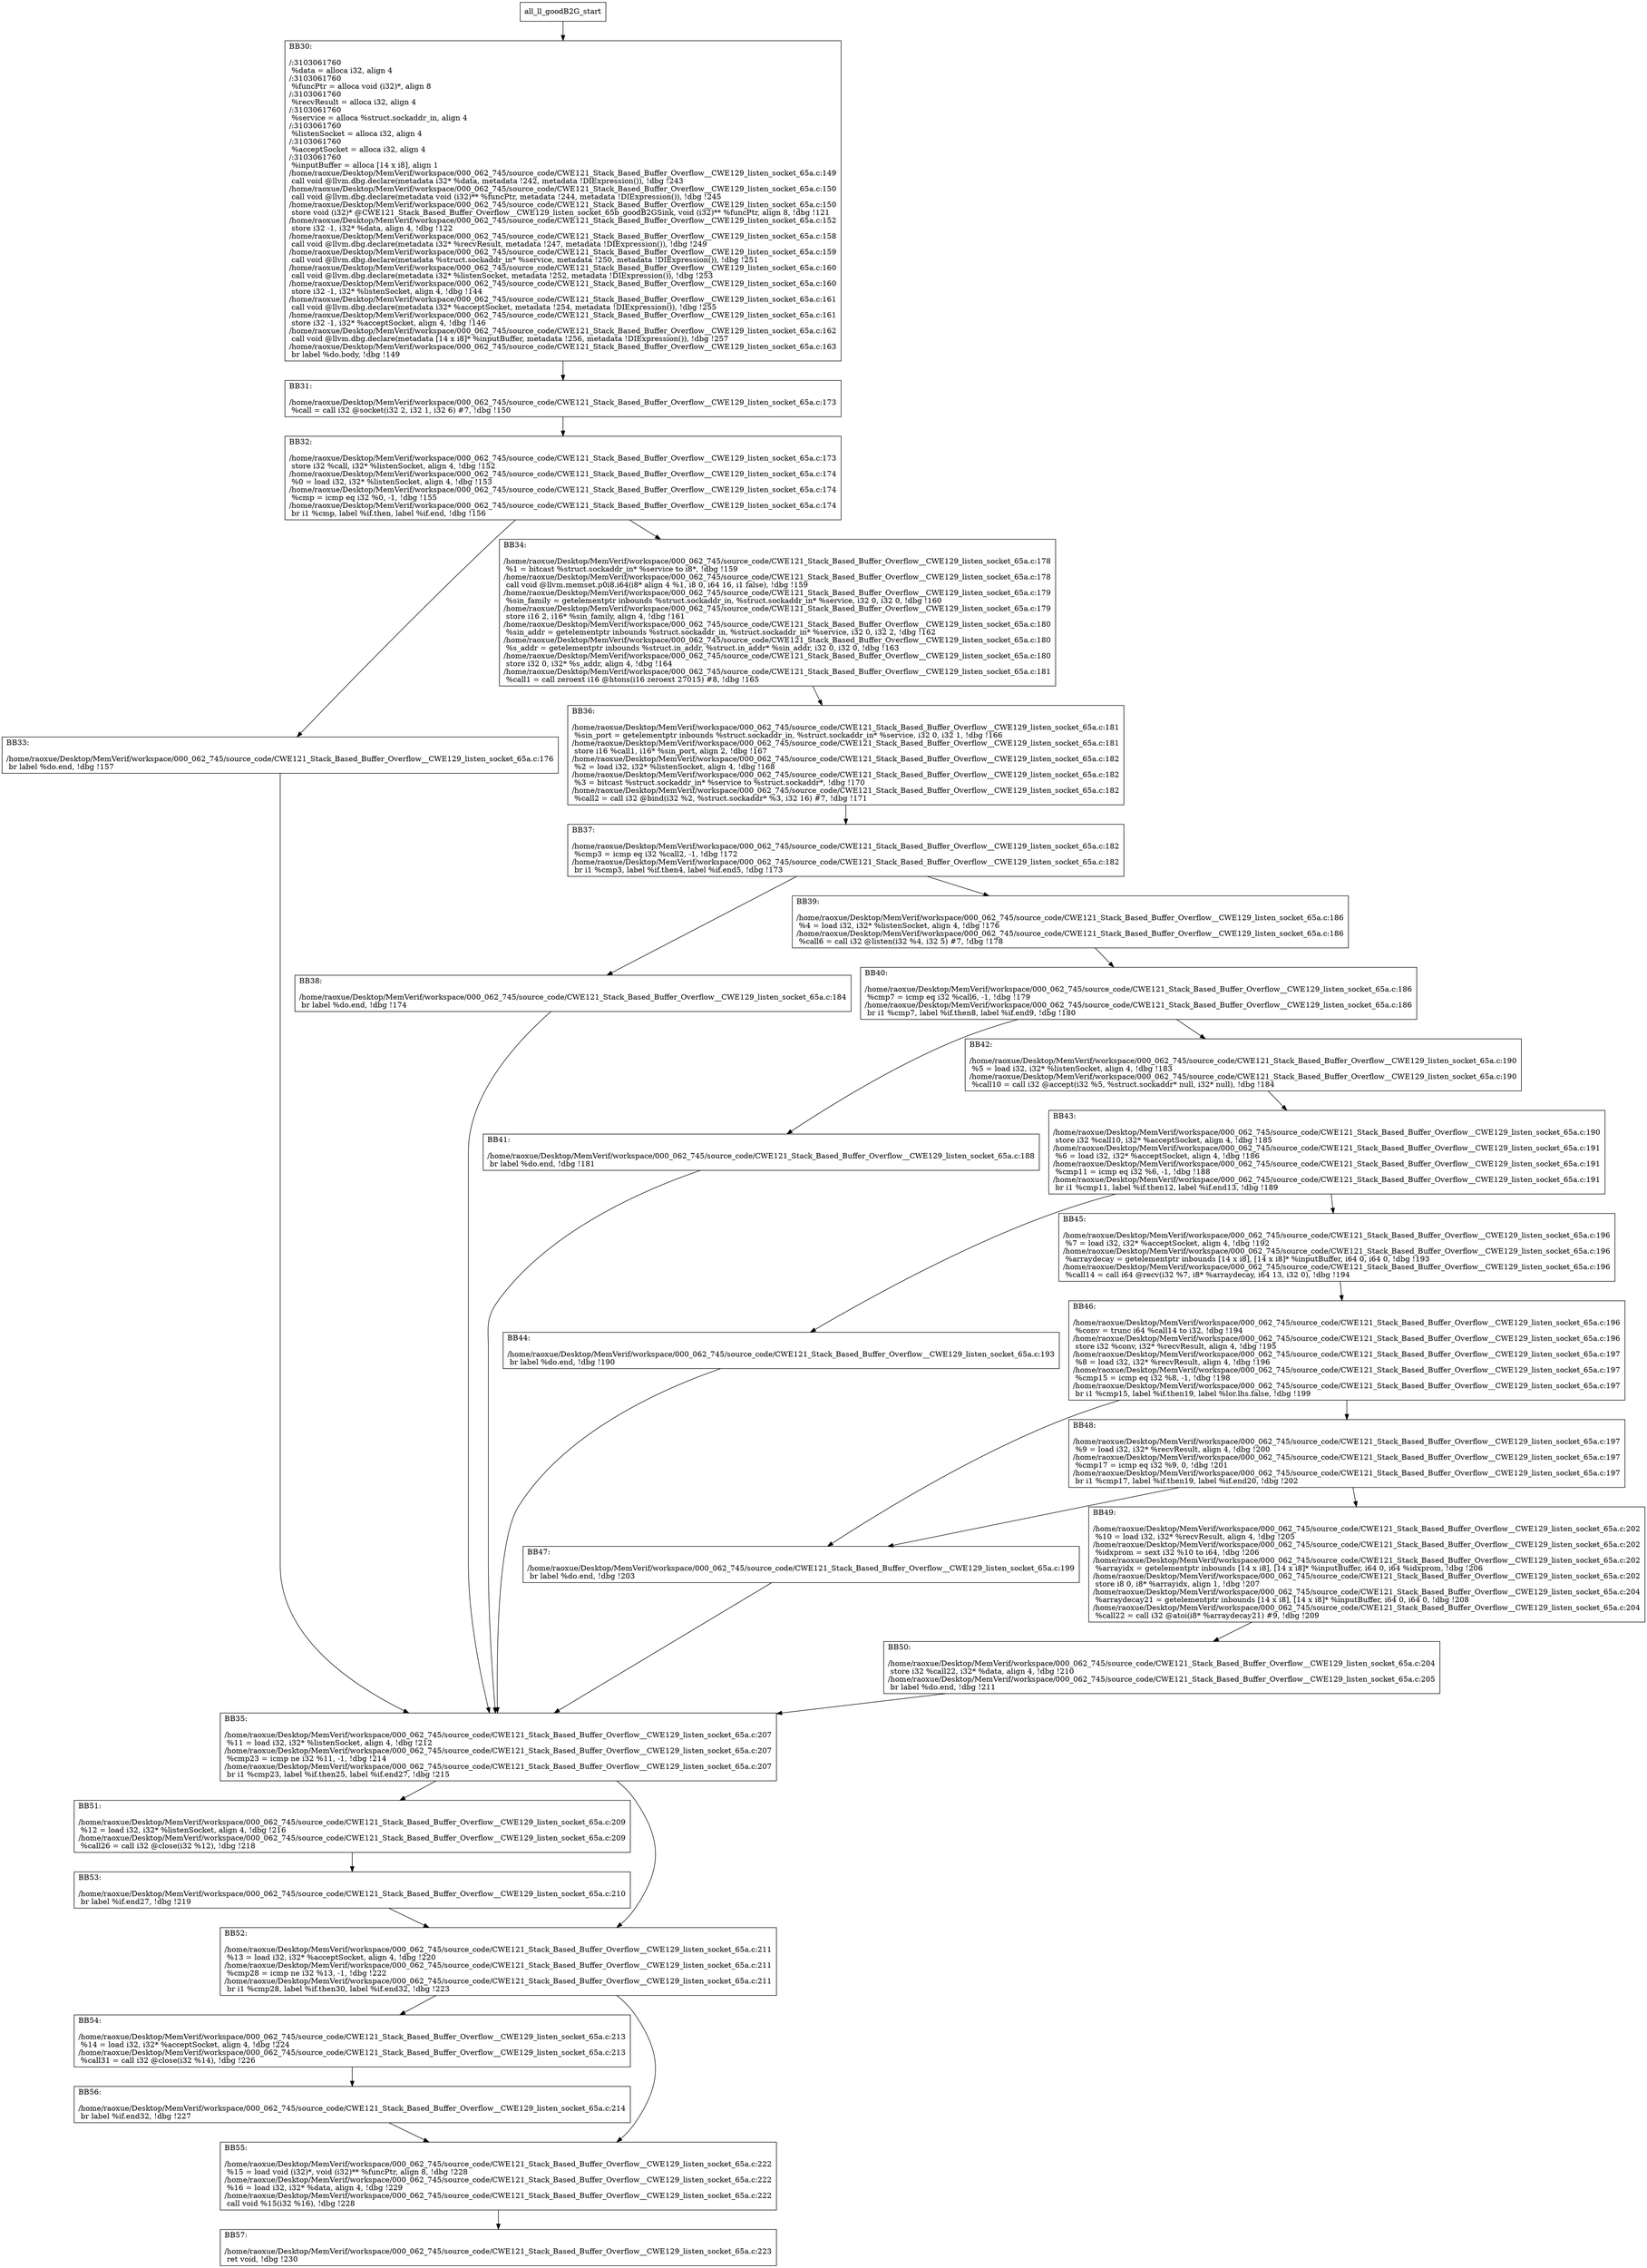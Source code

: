 digraph "CFG for'all_ll_goodB2G' function" {
	BBall_ll_goodB2G_start[shape=record,label="{all_ll_goodB2G_start}"];
	BBall_ll_goodB2G_start-> all_ll_goodB2GBB30;
	all_ll_goodB2GBB30 [shape=record, label="{BB30:\l\l/:3103061760\l
  %data = alloca i32, align 4\l
/:3103061760\l
  %funcPtr = alloca void (i32)*, align 8\l
/:3103061760\l
  %recvResult = alloca i32, align 4\l
/:3103061760\l
  %service = alloca %struct.sockaddr_in, align 4\l
/:3103061760\l
  %listenSocket = alloca i32, align 4\l
/:3103061760\l
  %acceptSocket = alloca i32, align 4\l
/:3103061760\l
  %inputBuffer = alloca [14 x i8], align 1\l
/home/raoxue/Desktop/MemVerif/workspace/000_062_745/source_code/CWE121_Stack_Based_Buffer_Overflow__CWE129_listen_socket_65a.c:149\l
  call void @llvm.dbg.declare(metadata i32* %data, metadata !242, metadata !DIExpression()), !dbg !243\l
/home/raoxue/Desktop/MemVerif/workspace/000_062_745/source_code/CWE121_Stack_Based_Buffer_Overflow__CWE129_listen_socket_65a.c:150\l
  call void @llvm.dbg.declare(metadata void (i32)** %funcPtr, metadata !244, metadata !DIExpression()), !dbg !245\l
/home/raoxue/Desktop/MemVerif/workspace/000_062_745/source_code/CWE121_Stack_Based_Buffer_Overflow__CWE129_listen_socket_65a.c:150\l
  store void (i32)* @CWE121_Stack_Based_Buffer_Overflow__CWE129_listen_socket_65b_goodB2GSink, void (i32)** %funcPtr, align 8, !dbg !121\l
/home/raoxue/Desktop/MemVerif/workspace/000_062_745/source_code/CWE121_Stack_Based_Buffer_Overflow__CWE129_listen_socket_65a.c:152\l
  store i32 -1, i32* %data, align 4, !dbg !122\l
/home/raoxue/Desktop/MemVerif/workspace/000_062_745/source_code/CWE121_Stack_Based_Buffer_Overflow__CWE129_listen_socket_65a.c:158\l
  call void @llvm.dbg.declare(metadata i32* %recvResult, metadata !247, metadata !DIExpression()), !dbg !249\l
/home/raoxue/Desktop/MemVerif/workspace/000_062_745/source_code/CWE121_Stack_Based_Buffer_Overflow__CWE129_listen_socket_65a.c:159\l
  call void @llvm.dbg.declare(metadata %struct.sockaddr_in* %service, metadata !250, metadata !DIExpression()), !dbg !251\l
/home/raoxue/Desktop/MemVerif/workspace/000_062_745/source_code/CWE121_Stack_Based_Buffer_Overflow__CWE129_listen_socket_65a.c:160\l
  call void @llvm.dbg.declare(metadata i32* %listenSocket, metadata !252, metadata !DIExpression()), !dbg !253\l
/home/raoxue/Desktop/MemVerif/workspace/000_062_745/source_code/CWE121_Stack_Based_Buffer_Overflow__CWE129_listen_socket_65a.c:160\l
  store i32 -1, i32* %listenSocket, align 4, !dbg !144\l
/home/raoxue/Desktop/MemVerif/workspace/000_062_745/source_code/CWE121_Stack_Based_Buffer_Overflow__CWE129_listen_socket_65a.c:161\l
  call void @llvm.dbg.declare(metadata i32* %acceptSocket, metadata !254, metadata !DIExpression()), !dbg !255\l
/home/raoxue/Desktop/MemVerif/workspace/000_062_745/source_code/CWE121_Stack_Based_Buffer_Overflow__CWE129_listen_socket_65a.c:161\l
  store i32 -1, i32* %acceptSocket, align 4, !dbg !146\l
/home/raoxue/Desktop/MemVerif/workspace/000_062_745/source_code/CWE121_Stack_Based_Buffer_Overflow__CWE129_listen_socket_65a.c:162\l
  call void @llvm.dbg.declare(metadata [14 x i8]* %inputBuffer, metadata !256, metadata !DIExpression()), !dbg !257\l
/home/raoxue/Desktop/MemVerif/workspace/000_062_745/source_code/CWE121_Stack_Based_Buffer_Overflow__CWE129_listen_socket_65a.c:163\l
  br label %do.body, !dbg !149\l
}"];
	all_ll_goodB2GBB30-> all_ll_goodB2GBB31;
	all_ll_goodB2GBB31 [shape=record, label="{BB31:\l\l/home/raoxue/Desktop/MemVerif/workspace/000_062_745/source_code/CWE121_Stack_Based_Buffer_Overflow__CWE129_listen_socket_65a.c:173\l
  %call = call i32 @socket(i32 2, i32 1, i32 6) #7, !dbg !150\l
}"];
	all_ll_goodB2GBB31-> all_ll_goodB2GBB32;
	all_ll_goodB2GBB32 [shape=record, label="{BB32:\l\l/home/raoxue/Desktop/MemVerif/workspace/000_062_745/source_code/CWE121_Stack_Based_Buffer_Overflow__CWE129_listen_socket_65a.c:173\l
  store i32 %call, i32* %listenSocket, align 4, !dbg !152\l
/home/raoxue/Desktop/MemVerif/workspace/000_062_745/source_code/CWE121_Stack_Based_Buffer_Overflow__CWE129_listen_socket_65a.c:174\l
  %0 = load i32, i32* %listenSocket, align 4, !dbg !153\l
/home/raoxue/Desktop/MemVerif/workspace/000_062_745/source_code/CWE121_Stack_Based_Buffer_Overflow__CWE129_listen_socket_65a.c:174\l
  %cmp = icmp eq i32 %0, -1, !dbg !155\l
/home/raoxue/Desktop/MemVerif/workspace/000_062_745/source_code/CWE121_Stack_Based_Buffer_Overflow__CWE129_listen_socket_65a.c:174\l
  br i1 %cmp, label %if.then, label %if.end, !dbg !156\l
}"];
	all_ll_goodB2GBB32-> all_ll_goodB2GBB33;
	all_ll_goodB2GBB32-> all_ll_goodB2GBB34;
	all_ll_goodB2GBB33 [shape=record, label="{BB33:\l\l/home/raoxue/Desktop/MemVerif/workspace/000_062_745/source_code/CWE121_Stack_Based_Buffer_Overflow__CWE129_listen_socket_65a.c:176\l
  br label %do.end, !dbg !157\l
}"];
	all_ll_goodB2GBB33-> all_ll_goodB2GBB35;
	all_ll_goodB2GBB34 [shape=record, label="{BB34:\l\l/home/raoxue/Desktop/MemVerif/workspace/000_062_745/source_code/CWE121_Stack_Based_Buffer_Overflow__CWE129_listen_socket_65a.c:178\l
  %1 = bitcast %struct.sockaddr_in* %service to i8*, !dbg !159\l
/home/raoxue/Desktop/MemVerif/workspace/000_062_745/source_code/CWE121_Stack_Based_Buffer_Overflow__CWE129_listen_socket_65a.c:178\l
  call void @llvm.memset.p0i8.i64(i8* align 4 %1, i8 0, i64 16, i1 false), !dbg !159\l
/home/raoxue/Desktop/MemVerif/workspace/000_062_745/source_code/CWE121_Stack_Based_Buffer_Overflow__CWE129_listen_socket_65a.c:179\l
  %sin_family = getelementptr inbounds %struct.sockaddr_in, %struct.sockaddr_in* %service, i32 0, i32 0, !dbg !160\l
/home/raoxue/Desktop/MemVerif/workspace/000_062_745/source_code/CWE121_Stack_Based_Buffer_Overflow__CWE129_listen_socket_65a.c:179\l
  store i16 2, i16* %sin_family, align 4, !dbg !161\l
/home/raoxue/Desktop/MemVerif/workspace/000_062_745/source_code/CWE121_Stack_Based_Buffer_Overflow__CWE129_listen_socket_65a.c:180\l
  %sin_addr = getelementptr inbounds %struct.sockaddr_in, %struct.sockaddr_in* %service, i32 0, i32 2, !dbg !162\l
/home/raoxue/Desktop/MemVerif/workspace/000_062_745/source_code/CWE121_Stack_Based_Buffer_Overflow__CWE129_listen_socket_65a.c:180\l
  %s_addr = getelementptr inbounds %struct.in_addr, %struct.in_addr* %sin_addr, i32 0, i32 0, !dbg !163\l
/home/raoxue/Desktop/MemVerif/workspace/000_062_745/source_code/CWE121_Stack_Based_Buffer_Overflow__CWE129_listen_socket_65a.c:180\l
  store i32 0, i32* %s_addr, align 4, !dbg !164\l
/home/raoxue/Desktop/MemVerif/workspace/000_062_745/source_code/CWE121_Stack_Based_Buffer_Overflow__CWE129_listen_socket_65a.c:181\l
  %call1 = call zeroext i16 @htons(i16 zeroext 27015) #8, !dbg !165\l
}"];
	all_ll_goodB2GBB34-> all_ll_goodB2GBB36;
	all_ll_goodB2GBB36 [shape=record, label="{BB36:\l\l/home/raoxue/Desktop/MemVerif/workspace/000_062_745/source_code/CWE121_Stack_Based_Buffer_Overflow__CWE129_listen_socket_65a.c:181\l
  %sin_port = getelementptr inbounds %struct.sockaddr_in, %struct.sockaddr_in* %service, i32 0, i32 1, !dbg !166\l
/home/raoxue/Desktop/MemVerif/workspace/000_062_745/source_code/CWE121_Stack_Based_Buffer_Overflow__CWE129_listen_socket_65a.c:181\l
  store i16 %call1, i16* %sin_port, align 2, !dbg !167\l
/home/raoxue/Desktop/MemVerif/workspace/000_062_745/source_code/CWE121_Stack_Based_Buffer_Overflow__CWE129_listen_socket_65a.c:182\l
  %2 = load i32, i32* %listenSocket, align 4, !dbg !168\l
/home/raoxue/Desktop/MemVerif/workspace/000_062_745/source_code/CWE121_Stack_Based_Buffer_Overflow__CWE129_listen_socket_65a.c:182\l
  %3 = bitcast %struct.sockaddr_in* %service to %struct.sockaddr*, !dbg !170\l
/home/raoxue/Desktop/MemVerif/workspace/000_062_745/source_code/CWE121_Stack_Based_Buffer_Overflow__CWE129_listen_socket_65a.c:182\l
  %call2 = call i32 @bind(i32 %2, %struct.sockaddr* %3, i32 16) #7, !dbg !171\l
}"];
	all_ll_goodB2GBB36-> all_ll_goodB2GBB37;
	all_ll_goodB2GBB37 [shape=record, label="{BB37:\l\l/home/raoxue/Desktop/MemVerif/workspace/000_062_745/source_code/CWE121_Stack_Based_Buffer_Overflow__CWE129_listen_socket_65a.c:182\l
  %cmp3 = icmp eq i32 %call2, -1, !dbg !172\l
/home/raoxue/Desktop/MemVerif/workspace/000_062_745/source_code/CWE121_Stack_Based_Buffer_Overflow__CWE129_listen_socket_65a.c:182\l
  br i1 %cmp3, label %if.then4, label %if.end5, !dbg !173\l
}"];
	all_ll_goodB2GBB37-> all_ll_goodB2GBB38;
	all_ll_goodB2GBB37-> all_ll_goodB2GBB39;
	all_ll_goodB2GBB38 [shape=record, label="{BB38:\l\l/home/raoxue/Desktop/MemVerif/workspace/000_062_745/source_code/CWE121_Stack_Based_Buffer_Overflow__CWE129_listen_socket_65a.c:184\l
  br label %do.end, !dbg !174\l
}"];
	all_ll_goodB2GBB38-> all_ll_goodB2GBB35;
	all_ll_goodB2GBB39 [shape=record, label="{BB39:\l\l/home/raoxue/Desktop/MemVerif/workspace/000_062_745/source_code/CWE121_Stack_Based_Buffer_Overflow__CWE129_listen_socket_65a.c:186\l
  %4 = load i32, i32* %listenSocket, align 4, !dbg !176\l
/home/raoxue/Desktop/MemVerif/workspace/000_062_745/source_code/CWE121_Stack_Based_Buffer_Overflow__CWE129_listen_socket_65a.c:186\l
  %call6 = call i32 @listen(i32 %4, i32 5) #7, !dbg !178\l
}"];
	all_ll_goodB2GBB39-> all_ll_goodB2GBB40;
	all_ll_goodB2GBB40 [shape=record, label="{BB40:\l\l/home/raoxue/Desktop/MemVerif/workspace/000_062_745/source_code/CWE121_Stack_Based_Buffer_Overflow__CWE129_listen_socket_65a.c:186\l
  %cmp7 = icmp eq i32 %call6, -1, !dbg !179\l
/home/raoxue/Desktop/MemVerif/workspace/000_062_745/source_code/CWE121_Stack_Based_Buffer_Overflow__CWE129_listen_socket_65a.c:186\l
  br i1 %cmp7, label %if.then8, label %if.end9, !dbg !180\l
}"];
	all_ll_goodB2GBB40-> all_ll_goodB2GBB41;
	all_ll_goodB2GBB40-> all_ll_goodB2GBB42;
	all_ll_goodB2GBB41 [shape=record, label="{BB41:\l\l/home/raoxue/Desktop/MemVerif/workspace/000_062_745/source_code/CWE121_Stack_Based_Buffer_Overflow__CWE129_listen_socket_65a.c:188\l
  br label %do.end, !dbg !181\l
}"];
	all_ll_goodB2GBB41-> all_ll_goodB2GBB35;
	all_ll_goodB2GBB42 [shape=record, label="{BB42:\l\l/home/raoxue/Desktop/MemVerif/workspace/000_062_745/source_code/CWE121_Stack_Based_Buffer_Overflow__CWE129_listen_socket_65a.c:190\l
  %5 = load i32, i32* %listenSocket, align 4, !dbg !183\l
/home/raoxue/Desktop/MemVerif/workspace/000_062_745/source_code/CWE121_Stack_Based_Buffer_Overflow__CWE129_listen_socket_65a.c:190\l
  %call10 = call i32 @accept(i32 %5, %struct.sockaddr* null, i32* null), !dbg !184\l
}"];
	all_ll_goodB2GBB42-> all_ll_goodB2GBB43;
	all_ll_goodB2GBB43 [shape=record, label="{BB43:\l\l/home/raoxue/Desktop/MemVerif/workspace/000_062_745/source_code/CWE121_Stack_Based_Buffer_Overflow__CWE129_listen_socket_65a.c:190\l
  store i32 %call10, i32* %acceptSocket, align 4, !dbg !185\l
/home/raoxue/Desktop/MemVerif/workspace/000_062_745/source_code/CWE121_Stack_Based_Buffer_Overflow__CWE129_listen_socket_65a.c:191\l
  %6 = load i32, i32* %acceptSocket, align 4, !dbg !186\l
/home/raoxue/Desktop/MemVerif/workspace/000_062_745/source_code/CWE121_Stack_Based_Buffer_Overflow__CWE129_listen_socket_65a.c:191\l
  %cmp11 = icmp eq i32 %6, -1, !dbg !188\l
/home/raoxue/Desktop/MemVerif/workspace/000_062_745/source_code/CWE121_Stack_Based_Buffer_Overflow__CWE129_listen_socket_65a.c:191\l
  br i1 %cmp11, label %if.then12, label %if.end13, !dbg !189\l
}"];
	all_ll_goodB2GBB43-> all_ll_goodB2GBB44;
	all_ll_goodB2GBB43-> all_ll_goodB2GBB45;
	all_ll_goodB2GBB44 [shape=record, label="{BB44:\l\l/home/raoxue/Desktop/MemVerif/workspace/000_062_745/source_code/CWE121_Stack_Based_Buffer_Overflow__CWE129_listen_socket_65a.c:193\l
  br label %do.end, !dbg !190\l
}"];
	all_ll_goodB2GBB44-> all_ll_goodB2GBB35;
	all_ll_goodB2GBB45 [shape=record, label="{BB45:\l\l/home/raoxue/Desktop/MemVerif/workspace/000_062_745/source_code/CWE121_Stack_Based_Buffer_Overflow__CWE129_listen_socket_65a.c:196\l
  %7 = load i32, i32* %acceptSocket, align 4, !dbg !192\l
/home/raoxue/Desktop/MemVerif/workspace/000_062_745/source_code/CWE121_Stack_Based_Buffer_Overflow__CWE129_listen_socket_65a.c:196\l
  %arraydecay = getelementptr inbounds [14 x i8], [14 x i8]* %inputBuffer, i64 0, i64 0, !dbg !193\l
/home/raoxue/Desktop/MemVerif/workspace/000_062_745/source_code/CWE121_Stack_Based_Buffer_Overflow__CWE129_listen_socket_65a.c:196\l
  %call14 = call i64 @recv(i32 %7, i8* %arraydecay, i64 13, i32 0), !dbg !194\l
}"];
	all_ll_goodB2GBB45-> all_ll_goodB2GBB46;
	all_ll_goodB2GBB46 [shape=record, label="{BB46:\l\l/home/raoxue/Desktop/MemVerif/workspace/000_062_745/source_code/CWE121_Stack_Based_Buffer_Overflow__CWE129_listen_socket_65a.c:196\l
  %conv = trunc i64 %call14 to i32, !dbg !194\l
/home/raoxue/Desktop/MemVerif/workspace/000_062_745/source_code/CWE121_Stack_Based_Buffer_Overflow__CWE129_listen_socket_65a.c:196\l
  store i32 %conv, i32* %recvResult, align 4, !dbg !195\l
/home/raoxue/Desktop/MemVerif/workspace/000_062_745/source_code/CWE121_Stack_Based_Buffer_Overflow__CWE129_listen_socket_65a.c:197\l
  %8 = load i32, i32* %recvResult, align 4, !dbg !196\l
/home/raoxue/Desktop/MemVerif/workspace/000_062_745/source_code/CWE121_Stack_Based_Buffer_Overflow__CWE129_listen_socket_65a.c:197\l
  %cmp15 = icmp eq i32 %8, -1, !dbg !198\l
/home/raoxue/Desktop/MemVerif/workspace/000_062_745/source_code/CWE121_Stack_Based_Buffer_Overflow__CWE129_listen_socket_65a.c:197\l
  br i1 %cmp15, label %if.then19, label %lor.lhs.false, !dbg !199\l
}"];
	all_ll_goodB2GBB46-> all_ll_goodB2GBB47;
	all_ll_goodB2GBB46-> all_ll_goodB2GBB48;
	all_ll_goodB2GBB48 [shape=record, label="{BB48:\l\l/home/raoxue/Desktop/MemVerif/workspace/000_062_745/source_code/CWE121_Stack_Based_Buffer_Overflow__CWE129_listen_socket_65a.c:197\l
  %9 = load i32, i32* %recvResult, align 4, !dbg !200\l
/home/raoxue/Desktop/MemVerif/workspace/000_062_745/source_code/CWE121_Stack_Based_Buffer_Overflow__CWE129_listen_socket_65a.c:197\l
  %cmp17 = icmp eq i32 %9, 0, !dbg !201\l
/home/raoxue/Desktop/MemVerif/workspace/000_062_745/source_code/CWE121_Stack_Based_Buffer_Overflow__CWE129_listen_socket_65a.c:197\l
  br i1 %cmp17, label %if.then19, label %if.end20, !dbg !202\l
}"];
	all_ll_goodB2GBB48-> all_ll_goodB2GBB47;
	all_ll_goodB2GBB48-> all_ll_goodB2GBB49;
	all_ll_goodB2GBB47 [shape=record, label="{BB47:\l\l/home/raoxue/Desktop/MemVerif/workspace/000_062_745/source_code/CWE121_Stack_Based_Buffer_Overflow__CWE129_listen_socket_65a.c:199\l
  br label %do.end, !dbg !203\l
}"];
	all_ll_goodB2GBB47-> all_ll_goodB2GBB35;
	all_ll_goodB2GBB49 [shape=record, label="{BB49:\l\l/home/raoxue/Desktop/MemVerif/workspace/000_062_745/source_code/CWE121_Stack_Based_Buffer_Overflow__CWE129_listen_socket_65a.c:202\l
  %10 = load i32, i32* %recvResult, align 4, !dbg !205\l
/home/raoxue/Desktop/MemVerif/workspace/000_062_745/source_code/CWE121_Stack_Based_Buffer_Overflow__CWE129_listen_socket_65a.c:202\l
  %idxprom = sext i32 %10 to i64, !dbg !206\l
/home/raoxue/Desktop/MemVerif/workspace/000_062_745/source_code/CWE121_Stack_Based_Buffer_Overflow__CWE129_listen_socket_65a.c:202\l
  %arrayidx = getelementptr inbounds [14 x i8], [14 x i8]* %inputBuffer, i64 0, i64 %idxprom, !dbg !206\l
/home/raoxue/Desktop/MemVerif/workspace/000_062_745/source_code/CWE121_Stack_Based_Buffer_Overflow__CWE129_listen_socket_65a.c:202\l
  store i8 0, i8* %arrayidx, align 1, !dbg !207\l
/home/raoxue/Desktop/MemVerif/workspace/000_062_745/source_code/CWE121_Stack_Based_Buffer_Overflow__CWE129_listen_socket_65a.c:204\l
  %arraydecay21 = getelementptr inbounds [14 x i8], [14 x i8]* %inputBuffer, i64 0, i64 0, !dbg !208\l
/home/raoxue/Desktop/MemVerif/workspace/000_062_745/source_code/CWE121_Stack_Based_Buffer_Overflow__CWE129_listen_socket_65a.c:204\l
  %call22 = call i32 @atoi(i8* %arraydecay21) #9, !dbg !209\l
}"];
	all_ll_goodB2GBB49-> all_ll_goodB2GBB50;
	all_ll_goodB2GBB50 [shape=record, label="{BB50:\l\l/home/raoxue/Desktop/MemVerif/workspace/000_062_745/source_code/CWE121_Stack_Based_Buffer_Overflow__CWE129_listen_socket_65a.c:204\l
  store i32 %call22, i32* %data, align 4, !dbg !210\l
/home/raoxue/Desktop/MemVerif/workspace/000_062_745/source_code/CWE121_Stack_Based_Buffer_Overflow__CWE129_listen_socket_65a.c:205\l
  br label %do.end, !dbg !211\l
}"];
	all_ll_goodB2GBB50-> all_ll_goodB2GBB35;
	all_ll_goodB2GBB35 [shape=record, label="{BB35:\l\l/home/raoxue/Desktop/MemVerif/workspace/000_062_745/source_code/CWE121_Stack_Based_Buffer_Overflow__CWE129_listen_socket_65a.c:207\l
  %11 = load i32, i32* %listenSocket, align 4, !dbg !212\l
/home/raoxue/Desktop/MemVerif/workspace/000_062_745/source_code/CWE121_Stack_Based_Buffer_Overflow__CWE129_listen_socket_65a.c:207\l
  %cmp23 = icmp ne i32 %11, -1, !dbg !214\l
/home/raoxue/Desktop/MemVerif/workspace/000_062_745/source_code/CWE121_Stack_Based_Buffer_Overflow__CWE129_listen_socket_65a.c:207\l
  br i1 %cmp23, label %if.then25, label %if.end27, !dbg !215\l
}"];
	all_ll_goodB2GBB35-> all_ll_goodB2GBB51;
	all_ll_goodB2GBB35-> all_ll_goodB2GBB52;
	all_ll_goodB2GBB51 [shape=record, label="{BB51:\l\l/home/raoxue/Desktop/MemVerif/workspace/000_062_745/source_code/CWE121_Stack_Based_Buffer_Overflow__CWE129_listen_socket_65a.c:209\l
  %12 = load i32, i32* %listenSocket, align 4, !dbg !216\l
/home/raoxue/Desktop/MemVerif/workspace/000_062_745/source_code/CWE121_Stack_Based_Buffer_Overflow__CWE129_listen_socket_65a.c:209\l
  %call26 = call i32 @close(i32 %12), !dbg !218\l
}"];
	all_ll_goodB2GBB51-> all_ll_goodB2GBB53;
	all_ll_goodB2GBB53 [shape=record, label="{BB53:\l\l/home/raoxue/Desktop/MemVerif/workspace/000_062_745/source_code/CWE121_Stack_Based_Buffer_Overflow__CWE129_listen_socket_65a.c:210\l
  br label %if.end27, !dbg !219\l
}"];
	all_ll_goodB2GBB53-> all_ll_goodB2GBB52;
	all_ll_goodB2GBB52 [shape=record, label="{BB52:\l\l/home/raoxue/Desktop/MemVerif/workspace/000_062_745/source_code/CWE121_Stack_Based_Buffer_Overflow__CWE129_listen_socket_65a.c:211\l
  %13 = load i32, i32* %acceptSocket, align 4, !dbg !220\l
/home/raoxue/Desktop/MemVerif/workspace/000_062_745/source_code/CWE121_Stack_Based_Buffer_Overflow__CWE129_listen_socket_65a.c:211\l
  %cmp28 = icmp ne i32 %13, -1, !dbg !222\l
/home/raoxue/Desktop/MemVerif/workspace/000_062_745/source_code/CWE121_Stack_Based_Buffer_Overflow__CWE129_listen_socket_65a.c:211\l
  br i1 %cmp28, label %if.then30, label %if.end32, !dbg !223\l
}"];
	all_ll_goodB2GBB52-> all_ll_goodB2GBB54;
	all_ll_goodB2GBB52-> all_ll_goodB2GBB55;
	all_ll_goodB2GBB54 [shape=record, label="{BB54:\l\l/home/raoxue/Desktop/MemVerif/workspace/000_062_745/source_code/CWE121_Stack_Based_Buffer_Overflow__CWE129_listen_socket_65a.c:213\l
  %14 = load i32, i32* %acceptSocket, align 4, !dbg !224\l
/home/raoxue/Desktop/MemVerif/workspace/000_062_745/source_code/CWE121_Stack_Based_Buffer_Overflow__CWE129_listen_socket_65a.c:213\l
  %call31 = call i32 @close(i32 %14), !dbg !226\l
}"];
	all_ll_goodB2GBB54-> all_ll_goodB2GBB56;
	all_ll_goodB2GBB56 [shape=record, label="{BB56:\l\l/home/raoxue/Desktop/MemVerif/workspace/000_062_745/source_code/CWE121_Stack_Based_Buffer_Overflow__CWE129_listen_socket_65a.c:214\l
  br label %if.end32, !dbg !227\l
}"];
	all_ll_goodB2GBB56-> all_ll_goodB2GBB55;
	all_ll_goodB2GBB55 [shape=record, label="{BB55:\l\l/home/raoxue/Desktop/MemVerif/workspace/000_062_745/source_code/CWE121_Stack_Based_Buffer_Overflow__CWE129_listen_socket_65a.c:222\l
  %15 = load void (i32)*, void (i32)** %funcPtr, align 8, !dbg !228\l
/home/raoxue/Desktop/MemVerif/workspace/000_062_745/source_code/CWE121_Stack_Based_Buffer_Overflow__CWE129_listen_socket_65a.c:222\l
  %16 = load i32, i32* %data, align 4, !dbg !229\l
/home/raoxue/Desktop/MemVerif/workspace/000_062_745/source_code/CWE121_Stack_Based_Buffer_Overflow__CWE129_listen_socket_65a.c:222\l
  call void %15(i32 %16), !dbg !228\l
}"];
	all_ll_goodB2GBB55-> all_ll_goodB2GBB57;
	all_ll_goodB2GBB57 [shape=record, label="{BB57:\l\l/home/raoxue/Desktop/MemVerif/workspace/000_062_745/source_code/CWE121_Stack_Based_Buffer_Overflow__CWE129_listen_socket_65a.c:223\l
  ret void, !dbg !230\l
}"];
}
